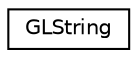 digraph "Graphical Class Hierarchy"
{
 // INTERACTIVE_SVG=YES
  edge [fontname="Helvetica",fontsize="10",labelfontname="Helvetica",labelfontsize="10"];
  node [fontname="Helvetica",fontsize="10",shape=record];
  rankdir="LR";
  Node1 [label="GLString",height=0.2,width=0.4,color="black", fillcolor="white", style="filled",URL="$class_g_l_string.html",tooltip="Open GL rendering font/string class. "];
}

